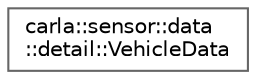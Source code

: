digraph "类继承关系图"
{
 // INTERACTIVE_SVG=YES
 // LATEX_PDF_SIZE
  bgcolor="transparent";
  edge [fontname=Helvetica,fontsize=10,labelfontname=Helvetica,labelfontsize=10];
  node [fontname=Helvetica,fontsize=10,shape=box,height=0.2,width=0.4];
  rankdir="LR";
  Node0 [id="Node000000",label="carla::sensor::data\l::detail::VehicleData",height=0.2,width=0.4,color="grey40", fillcolor="white", style="filled",URL="$da/dc7/structcarla_1_1sensor_1_1data_1_1detail_1_1VehicleData.html",tooltip=" "];
}
